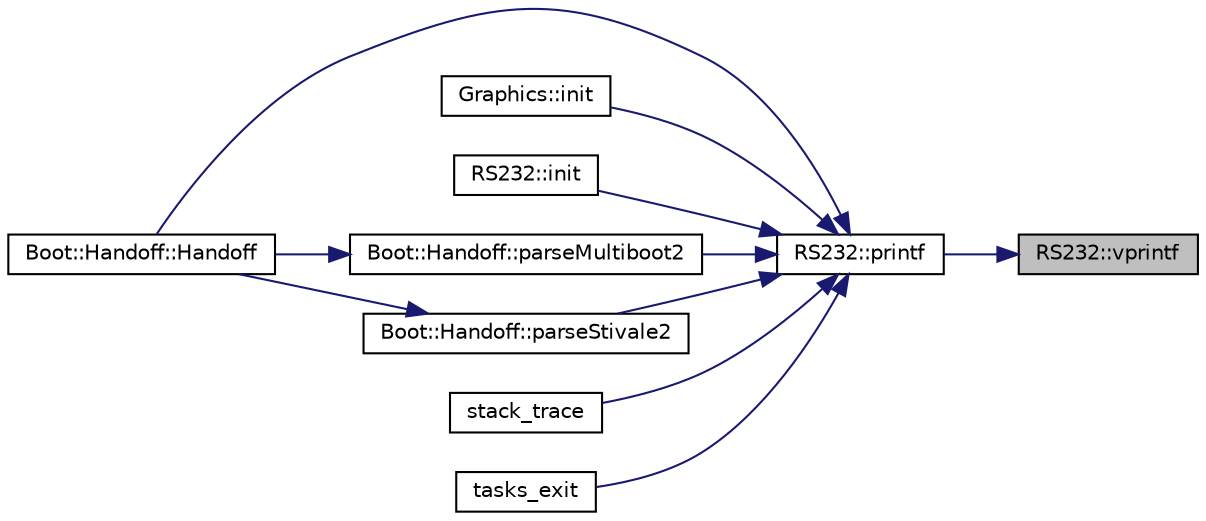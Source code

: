 digraph "RS232::vprintf"
{
 // LATEX_PDF_SIZE
  edge [fontname="Helvetica",fontsize="10",labelfontname="Helvetica",labelfontsize="10"];
  node [fontname="Helvetica",fontsize="10",shape=record];
  rankdir="RL";
  Node1 [label="RS232::vprintf",height=0.2,width=0.4,color="black", fillcolor="grey75", style="filled", fontcolor="black",tooltip="Prints a formatted string to serial output using a va_list of arguments."];
  Node1 -> Node2 [dir="back",color="midnightblue",fontsize="10",style="solid",fontname="Helvetica"];
  Node2 [label="RS232::printf",height=0.2,width=0.4,color="black", fillcolor="white", style="filled",URL="$d7/d75/namespace_r_s232.html#a394b7ac1c601a47c2881a460eb41171a",tooltip="Prints a formatted string to serial output."];
  Node2 -> Node3 [dir="back",color="midnightblue",fontsize="10",style="solid",fontname="Helvetica"];
  Node3 [label="Boot::Handoff::Handoff",height=0.2,width=0.4,color="black", fillcolor="white", style="filled",URL="$df/d70/class_boot_1_1_handoff.html#a63449bd33cc1e30ec2b8ae2bf9ef155d",tooltip=" "];
  Node2 -> Node4 [dir="back",color="midnightblue",fontsize="10",style="solid",fontname="Helvetica"];
  Node4 [label="Graphics::init",height=0.2,width=0.4,color="black", fillcolor="white", style="filled",URL="$d6/d9b/namespace_graphics.html#a07a66de579f4136325cb15218dd71110",tooltip="Initializes the framebuffer (if available)"];
  Node2 -> Node5 [dir="back",color="midnightblue",fontsize="10",style="solid",fontname="Helvetica"];
  Node5 [label="RS232::init",height=0.2,width=0.4,color="black", fillcolor="white", style="filled",URL="$d7/d75/namespace_r_s232.html#acbd0855fa0862424053ed439eb77e6b3",tooltip="Activates the RS232 serial driver."];
  Node2 -> Node6 [dir="back",color="midnightblue",fontsize="10",style="solid",fontname="Helvetica"];
  Node6 [label="Boot::Handoff::parseMultiboot2",height=0.2,width=0.4,color="black", fillcolor="white", style="filled",URL="$df/d70/class_boot_1_1_handoff.html#a660bc107223f5e3bf5b8c4604fed265c",tooltip=" "];
  Node6 -> Node3 [dir="back",color="midnightblue",fontsize="10",style="solid",fontname="Helvetica"];
  Node2 -> Node7 [dir="back",color="midnightblue",fontsize="10",style="solid",fontname="Helvetica"];
  Node7 [label="Boot::Handoff::parseStivale2",height=0.2,width=0.4,color="black", fillcolor="white", style="filled",URL="$df/d70/class_boot_1_1_handoff.html#aa2d1c752220db05f3602f99d07d0dca3",tooltip=" "];
  Node7 -> Node3 [dir="back",color="midnightblue",fontsize="10",style="solid",fontname="Helvetica"];
  Node2 -> Node8 [dir="back",color="midnightblue",fontsize="10",style="solid",fontname="Helvetica"];
  Node8 [label="stack_trace",height=0.2,width=0.4,color="black", fillcolor="white", style="filled",URL="$d4/db9/trace_8hpp.html#a9f452d4e0d092c1052a36cd56e9f77b6",tooltip=" "];
  Node2 -> Node9 [dir="back",color="midnightblue",fontsize="10",style="solid",fontname="Helvetica"];
  Node9 [label="tasks_exit",height=0.2,width=0.4,color="black", fillcolor="white", style="filled",URL="$d2/dbd/tasks_8hpp.html#ac7a1f4f04e6d7bdbc47de59c05a61262",tooltip="Exits the current task."];
}
